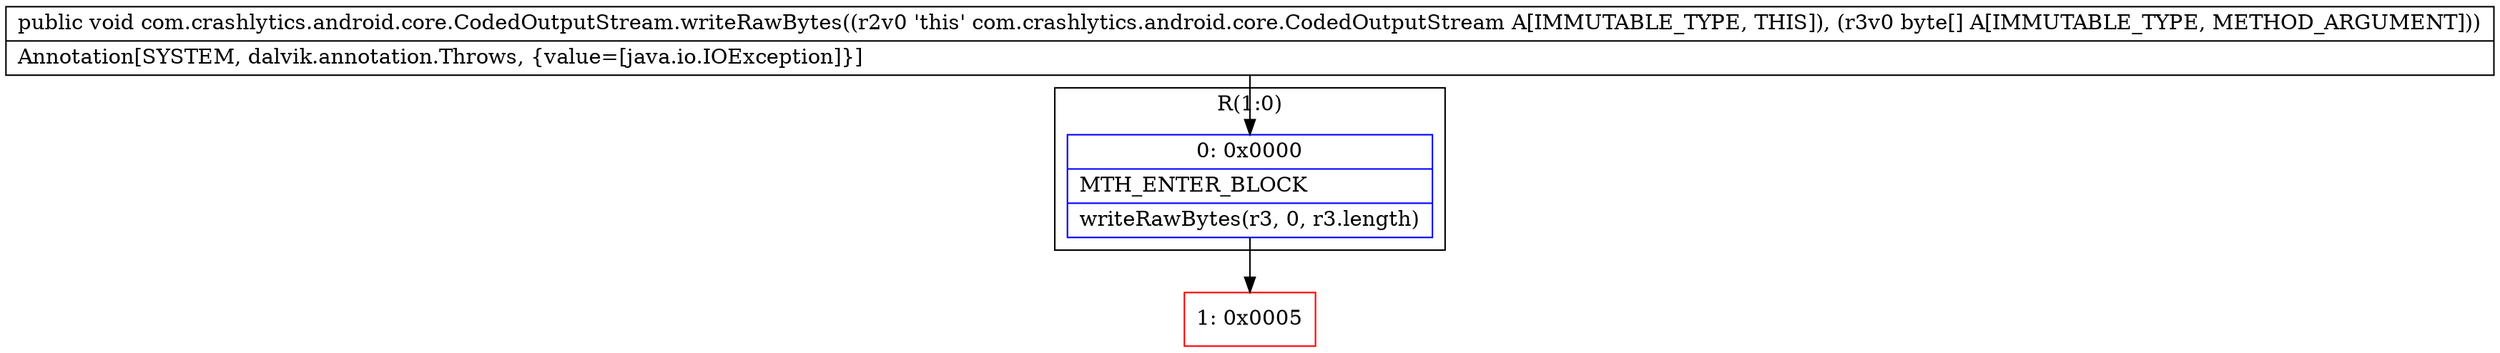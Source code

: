 digraph "CFG forcom.crashlytics.android.core.CodedOutputStream.writeRawBytes([B)V" {
subgraph cluster_Region_921091711 {
label = "R(1:0)";
node [shape=record,color=blue];
Node_0 [shape=record,label="{0\:\ 0x0000|MTH_ENTER_BLOCK\l|writeRawBytes(r3, 0, r3.length)\l}"];
}
Node_1 [shape=record,color=red,label="{1\:\ 0x0005}"];
MethodNode[shape=record,label="{public void com.crashlytics.android.core.CodedOutputStream.writeRawBytes((r2v0 'this' com.crashlytics.android.core.CodedOutputStream A[IMMUTABLE_TYPE, THIS]), (r3v0 byte[] A[IMMUTABLE_TYPE, METHOD_ARGUMENT]))  | Annotation[SYSTEM, dalvik.annotation.Throws, \{value=[java.io.IOException]\}]\l}"];
MethodNode -> Node_0;
Node_0 -> Node_1;
}

